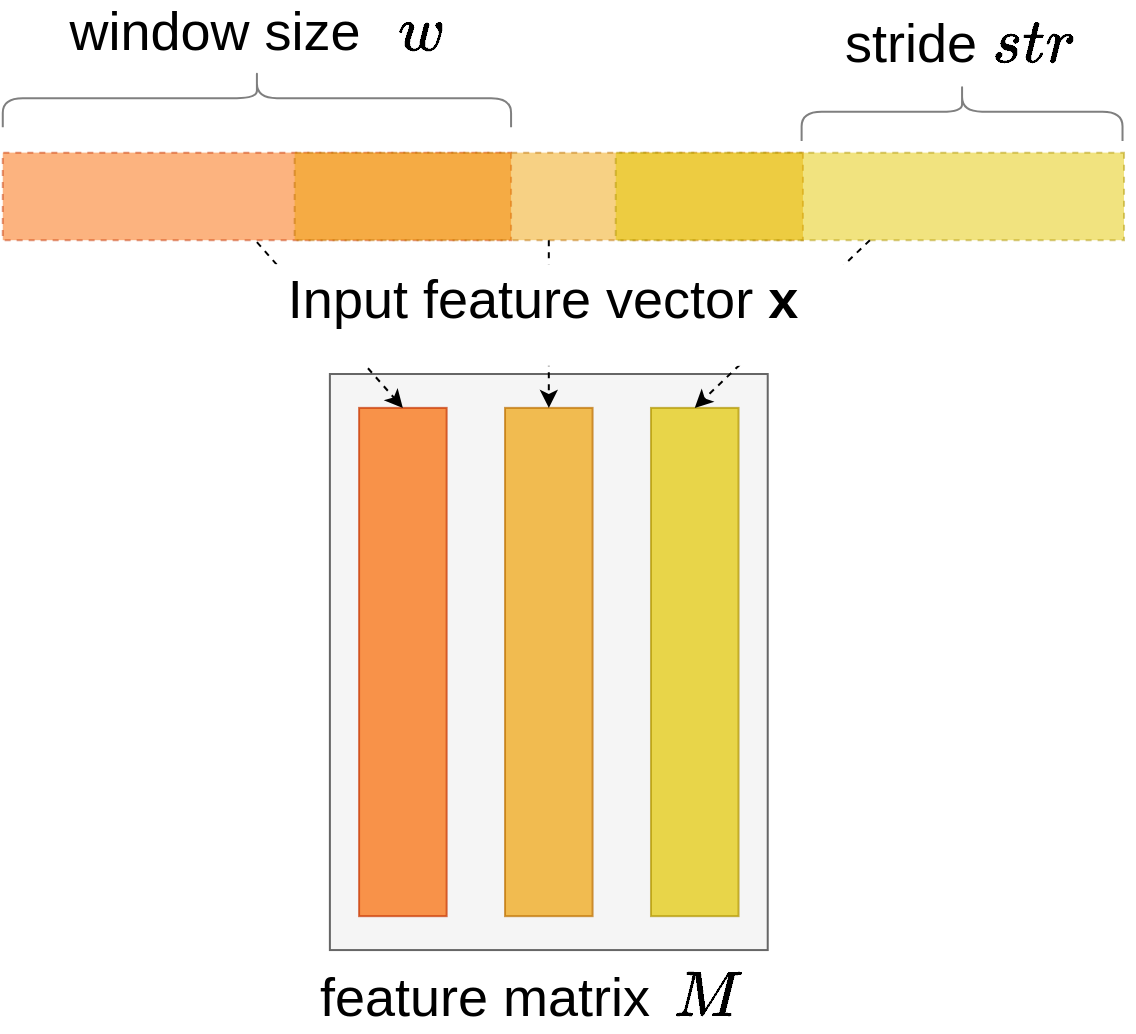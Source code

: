 <mxfile version="14.0.1" type="github">
  <diagram id="aq4iRbVSpHxAqp47M2av" name="Page-1">
    <mxGraphModel dx="878" dy="517" grid="0" gridSize="10" guides="1" tooltips="1" connect="1" arrows="1" fold="1" page="1" pageScale="1" pageWidth="583" pageHeight="550" math="1" shadow="0">
      <root>
        <mxCell id="0" />
        <mxCell id="1" parent="0" />
        <mxCell id="tJkyIeDUo8bTl8xgrDzi-4" value="" style="rounded=0;whiteSpace=wrap;html=1;fillColor=#f5f5f5;strokeColor=#666666;fontColor=#333333;" parent="1" vertex="1">
          <mxGeometry x="174.946" y="213.003" width="218.919" height="288.029" as="geometry" />
        </mxCell>
        <mxCell id="JFULPdk7UiSNDiHIxE1C-34" value="" style="rounded=0;whiteSpace=wrap;html=1;strokeColor=#C73500;fillColor=#fa6800;opacity=50;dashed=1;fontColor=#ffffff;rotation=90;strokeWidth=1;perimeterSpacing=1;" parent="1" vertex="1">
          <mxGeometry x="116.568" y="-2.864" width="43.784" height="254.143" as="geometry" />
        </mxCell>
        <mxCell id="JFULPdk7UiSNDiHIxE1C-35" value="" style="rounded=0;whiteSpace=wrap;html=1;strokeColor=#BD7000;fillColor=#f0a30a;opacity=50;dashed=1;fontColor=#ffffff;rotation=90;strokeWidth=1;" parent="1" vertex="1">
          <mxGeometry x="262.514" y="-2.864" width="43.784" height="254.143" as="geometry" />
        </mxCell>
        <mxCell id="JFULPdk7UiSNDiHIxE1C-36" value="" style="rounded=0;whiteSpace=wrap;html=1;strokeColor=#B09500;fillColor=#e3c800;opacity=50;dashed=1;fontColor=#ffffff;rotation=90;strokeWidth=1;" parent="1" vertex="1">
          <mxGeometry x="423.054" y="-2.864" width="43.784" height="254.143" as="geometry" />
        </mxCell>
        <mxCell id="JFULPdk7UiSNDiHIxE1C-38" value="" style="shape=curlyBracket;whiteSpace=wrap;html=1;rounded=1;strokeColor=#000000;fillColor=#D79B00;opacity=50;rotation=90;" parent="1" vertex="1">
          <mxGeometry x="476.44" y="1.62" width="29.19" height="160.45" as="geometry" />
        </mxCell>
        <mxCell id="JFULPdk7UiSNDiHIxE1C-39" value="" style="shape=curlyBracket;whiteSpace=wrap;html=1;rounded=1;strokeColor=#000000;fillColor=#D79B00;opacity=50;rotation=90;" parent="1" vertex="1">
          <mxGeometry x="123.865" y="-51.999" width="29.189" height="254.143" as="geometry" />
        </mxCell>
        <mxCell id="JFULPdk7UiSNDiHIxE1C-41" value="&lt;font style=&quot;font-size: 27px&quot;&gt;stride&lt;/font&gt;" style="text;html=1;align=center;verticalAlign=middle;resizable=0;points=[];autosize=1;" parent="1" vertex="1">
          <mxGeometry x="426.999" y="36.004" width="76" height="23" as="geometry" />
        </mxCell>
        <mxCell id="JFULPdk7UiSNDiHIxE1C-42" value="&lt;font style=&quot;font-size: 27px&quot;&gt;window size&lt;/font&gt;" style="text;html=1;align=center;verticalAlign=middle;resizable=0;points=[];autosize=1;" parent="1" vertex="1">
          <mxGeometry x="39" y="30.554" width="156" height="23" as="geometry" />
        </mxCell>
        <mxCell id="JFULPdk7UiSNDiHIxE1C-45" value="" style="rounded=0;whiteSpace=wrap;html=1;strokeColor=#C73500;fillColor=#fa6800;opacity=70;fontColor=#ffffff;rotation=-180;" parent="1" vertex="1">
          <mxGeometry x="189.541" y="229.946" width="43.784" height="254.143" as="geometry" />
        </mxCell>
        <mxCell id="JFULPdk7UiSNDiHIxE1C-46" value="" style="rounded=0;whiteSpace=wrap;html=1;strokeColor=#BD7000;fillColor=#f0a30a;opacity=70;fontColor=#ffffff;rotation=-180;" parent="1" vertex="1">
          <mxGeometry x="262.514" y="229.946" width="43.784" height="254.143" as="geometry" />
        </mxCell>
        <mxCell id="JFULPdk7UiSNDiHIxE1C-47" value="" style="rounded=0;whiteSpace=wrap;html=1;strokeColor=#B09500;fillColor=#e3c800;opacity=70;fontColor=#ffffff;rotation=-180;" parent="1" vertex="1">
          <mxGeometry x="335.486" y="229.946" width="43.784" height="254.143" as="geometry" />
        </mxCell>
        <mxCell id="JFULPdk7UiSNDiHIxE1C-48" value="" style="endArrow=classic;html=1;exitX=1;exitY=0.5;exitDx=0;exitDy=0;entryX=0.5;entryY=1;entryDx=0;entryDy=0;dashed=1;" parent="1" source="JFULPdk7UiSNDiHIxE1C-34" target="JFULPdk7UiSNDiHIxE1C-45" edge="1">
          <mxGeometry width="50" height="50" relative="1" as="geometry">
            <mxPoint x="204.135" y="-146.879" as="sourcePoint" />
            <mxPoint x="58.189" y="-146.879" as="targetPoint" />
          </mxGeometry>
        </mxCell>
        <mxCell id="JFULPdk7UiSNDiHIxE1C-49" value="" style="endArrow=classic;html=1;exitX=1;exitY=0.5;exitDx=0;exitDy=0;entryX=0.5;entryY=1;entryDx=0;entryDy=0;dashed=1;" parent="1" source="JFULPdk7UiSNDiHIxE1C-35" target="JFULPdk7UiSNDiHIxE1C-46" edge="1">
          <mxGeometry width="50" height="50" relative="1" as="geometry">
            <mxPoint x="-14.784" y="-172.293" as="sourcePoint" />
            <mxPoint x="116.568" y="-257.007" as="targetPoint" />
          </mxGeometry>
        </mxCell>
        <mxCell id="JFULPdk7UiSNDiHIxE1C-50" value="" style="endArrow=classic;html=1;exitX=1;exitY=0.5;exitDx=0;exitDy=0;entryX=0.5;entryY=1;entryDx=0;entryDy=0;dashed=1;" parent="1" source="JFULPdk7UiSNDiHIxE1C-36" target="JFULPdk7UiSNDiHIxE1C-47" edge="1">
          <mxGeometry width="50" height="50" relative="1" as="geometry">
            <mxPoint x="7.108" y="-333.25" as="sourcePoint" />
            <mxPoint x="138.459" y="-316.307" as="targetPoint" />
          </mxGeometry>
        </mxCell>
        <mxCell id="JFULPdk7UiSNDiHIxE1C-51" value="&lt;font style=&quot;font-size: 27px&quot;&gt;feature matrix&lt;/font&gt;" style="text;html=1;align=center;verticalAlign=middle;resizable=0;points=[];autosize=1;" parent="1" vertex="1">
          <mxGeometry x="164.002" y="513.554" width="175" height="23" as="geometry" />
        </mxCell>
        <mxCell id="FGNfgFUYK2UroY3YNAME-1" value="&lt;font style=&quot;font-size: 27px&quot;&gt;$$w$$&lt;/font&gt;" style="text;html=1;align=center;verticalAlign=middle;resizable=0;points=[];autosize=1;" parent="1" vertex="1">
          <mxGeometry x="174.949" y="30.55" width="90" height="23" as="geometry" />
        </mxCell>
        <mxCell id="FGNfgFUYK2UroY3YNAME-2" value="&lt;font style=&quot;font-size: 27px&quot;&gt;$$str$$&lt;/font&gt;" style="text;html=1;align=center;verticalAlign=middle;resizable=0;points=[];autosize=1;" parent="1" vertex="1">
          <mxGeometry x="476.403" y="36.004" width="100" height="23" as="geometry" />
        </mxCell>
        <mxCell id="FGNfgFUYK2UroY3YNAME-3" value="&lt;font style=&quot;font-size: 27px&quot;&gt;$$M$$&lt;/font&gt;" style="text;html=1;align=center;verticalAlign=middle;resizable=0;points=[];autosize=1;" parent="1" vertex="1">
          <mxGeometry x="316.0" y="513.554" width="93" height="23" as="geometry" />
        </mxCell>
        <mxCell id="tJkyIeDUo8bTl8xgrDzi-7" value="" style="rounded=0;whiteSpace=wrap;html=1;strokeColor=none;" parent="1" vertex="1">
          <mxGeometry x="114.003" y="158.093" width="364.865" height="50.829" as="geometry" />
        </mxCell>
        <mxCell id="JFULPdk7UiSNDiHIxE1C-44" value="&lt;font style=&quot;font-size: 27px&quot;&gt;Input feature vector &lt;b&gt;x&lt;/b&gt;&lt;br&gt;&lt;/font&gt;" style="text;html=1;align=center;verticalAlign=middle;resizable=0;points=[];autosize=1;rotation=0;" parent="1" vertex="1">
          <mxGeometry x="148.997" y="164.554" width="265" height="23" as="geometry" />
        </mxCell>
      </root>
    </mxGraphModel>
  </diagram>
</mxfile>
